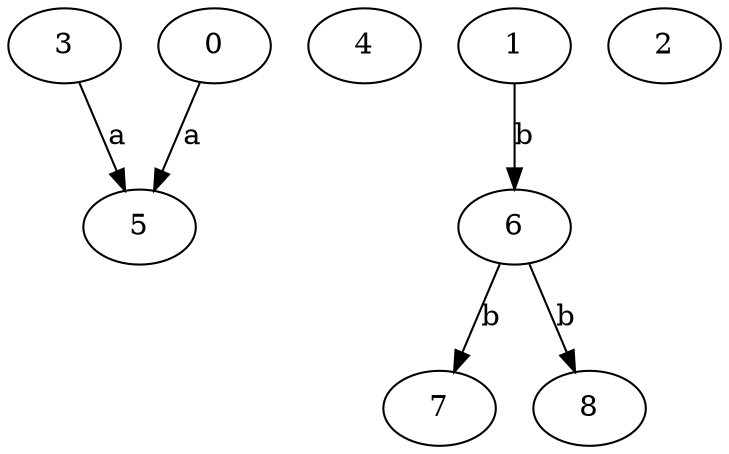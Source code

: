 strict digraph  {
3;
4;
5;
0;
6;
7;
1;
8;
2;
3 -> 5  [label=a];
0 -> 5  [label=a];
6 -> 7  [label=b];
6 -> 8  [label=b];
1 -> 6  [label=b];
}
